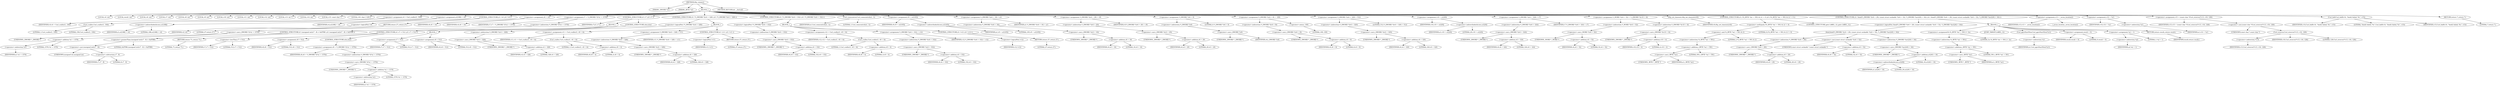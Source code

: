 digraph tftp_connect {  
"1000114" [label = "(METHOD,tftp_connect)" ]
"1000115" [label = "(PARAM,_DWORD *a1)" ]
"1000116" [label = "(PARAM,_BYTE *a2)" ]
"1000117" [label = "(BLOCK,,)" ]
"1000118" [label = "(LOCAL,v4: int)" ]
"1000119" [label = "(LOCAL,result: int)" ]
"1000120" [label = "(LOCAL,v6: int)" ]
"1000121" [label = "(LOCAL,v7: int)" ]
"1000122" [label = "(LOCAL,v8: int)" ]
"1000123" [label = "(LOCAL,v9: int)" ]
"1000124" [label = "(LOCAL,v10: int)" ]
"1000125" [label = "(LOCAL,v11: int)" ]
"1000126" [label = "(LOCAL,v12: int)" ]
"1000127" [label = "(LOCAL,v13: int *)" ]
"1000128" [label = "(LOCAL,v14: int)" ]
"1000129" [label = "(LOCAL,v15: const char *)" ]
"1000130" [label = "(LOCAL,v16: char [ 128 ])" ]
"1000131" [label = "(<operator>.assignment,v4 = Curl_ccalloc(1, 336))" ]
"1000132" [label = "(IDENTIFIER,v4,v4 = Curl_ccalloc(1, 336))" ]
"1000133" [label = "(Curl_ccalloc,Curl_ccalloc(1, 336))" ]
"1000134" [label = "(LITERAL,1,Curl_ccalloc(1, 336))" ]
"1000135" [label = "(LITERAL,336,Curl_ccalloc(1, 336))" ]
"1000136" [label = "(<operator>.assignment,a1[188] = v4)" ]
"1000137" [label = "(<operator>.indirectIndexAccess,a1[188])" ]
"1000138" [label = "(IDENTIFIER,a1,a1[188] = v4)" ]
"1000139" [label = "(LITERAL,188,a1[188] = v4)" ]
"1000140" [label = "(IDENTIFIER,v4,a1[188] = v4)" ]
"1000141" [label = "(CONTROL_STRUCTURE,if ( !v4 ),if ( !v4 ))" ]
"1000142" [label = "(<operator>.logicalNot,!v4)" ]
"1000143" [label = "(IDENTIFIER,v4,!v4)" ]
"1000144" [label = "(RETURN,return 27;,return 27;)" ]
"1000145" [label = "(LITERAL,27,return 27;)" ]
"1000146" [label = "(<operator>.assignment,v6 = v4)" ]
"1000147" [label = "(IDENTIFIER,v6,v6 = v4)" ]
"1000148" [label = "(IDENTIFIER,v4,v6 = v4)" ]
"1000149" [label = "(<operator>.assignment,v7 = *(_DWORD *)(*a1 + 1576))" ]
"1000150" [label = "(IDENTIFIER,v7,v7 = *(_DWORD *)(*a1 + 1576))" ]
"1000151" [label = "(<operator>.indirection,*(_DWORD *)(*a1 + 1576))" ]
"1000152" [label = "(<operator>.cast,(_DWORD *)(*a1 + 1576))" ]
"1000153" [label = "(UNKNOWN,_DWORD *,_DWORD *)" ]
"1000154" [label = "(<operator>.addition,*a1 + 1576)" ]
"1000155" [label = "(<operator>.indirection,*a1)" ]
"1000156" [label = "(IDENTIFIER,a1,*a1 + 1576)" ]
"1000157" [label = "(LITERAL,1576,*a1 + 1576)" ]
"1000158" [label = "(CONTROL_STRUCTURE,if ( v7 ),if ( v7 ))" ]
"1000159" [label = "(IDENTIFIER,v7,if ( v7 ))" ]
"1000160" [label = "(BLOCK,,)" ]
"1000161" [label = "(CONTROL_STRUCTURE,if ( (unsigned int)(v7 - 8) > 0xFFB0 ),if ( (unsigned int)(v7 - 8) > 0xFFB0 ))" ]
"1000162" [label = "(<operator>.greaterThan,(unsigned int)(v7 - 8) > 0xFFB0)" ]
"1000163" [label = "(<operator>.cast,(unsigned int)(v7 - 8))" ]
"1000164" [label = "(UNKNOWN,unsigned int,unsigned int)" ]
"1000165" [label = "(<operator>.subtraction,v7 - 8)" ]
"1000166" [label = "(IDENTIFIER,v7,v7 - 8)" ]
"1000167" [label = "(LITERAL,8,v7 - 8)" ]
"1000168" [label = "(LITERAL,0xFFB0,(unsigned int)(v7 - 8) > 0xFFB0)" ]
"1000169" [label = "(RETURN,return 71;,return 71;)" ]
"1000170" [label = "(LITERAL,71,return 71;)" ]
"1000171" [label = "(CONTROL_STRUCTURE,if ( v7 < 512 ),if ( v7 < 512 ))" ]
"1000172" [label = "(<operator>.lessThan,v7 < 512)" ]
"1000173" [label = "(IDENTIFIER,v7,v7 < 512)" ]
"1000174" [label = "(LITERAL,512,v7 < 512)" ]
"1000175" [label = "(<operator>.assignment,v8 = 512)" ]
"1000176" [label = "(IDENTIFIER,v8,v8 = 512)" ]
"1000177" [label = "(LITERAL,512,v8 = 512)" ]
"1000178" [label = "(CONTROL_STRUCTURE,else,else)" ]
"1000179" [label = "(<operator>.assignment,v8 = *(_DWORD *)(*a1 + 1576))" ]
"1000180" [label = "(IDENTIFIER,v8,v8 = *(_DWORD *)(*a1 + 1576))" ]
"1000181" [label = "(<operator>.indirection,*(_DWORD *)(*a1 + 1576))" ]
"1000182" [label = "(<operator>.cast,(_DWORD *)(*a1 + 1576))" ]
"1000183" [label = "(UNKNOWN,_DWORD *,_DWORD *)" ]
"1000184" [label = "(<operator>.addition,*a1 + 1576)" ]
"1000185" [label = "(<operator>.indirection,*a1)" ]
"1000186" [label = "(IDENTIFIER,a1,*a1 + 1576)" ]
"1000187" [label = "(LITERAL,1576,*a1 + 1576)" ]
"1000188" [label = "(CONTROL_STRUCTURE,else,else)" ]
"1000189" [label = "(BLOCK,,)" ]
"1000190" [label = "(<operator>.assignment,v7 = 512)" ]
"1000191" [label = "(IDENTIFIER,v7,v7 = 512)" ]
"1000192" [label = "(LITERAL,512,v7 = 512)" ]
"1000193" [label = "(<operator>.assignment,v8 = 512)" ]
"1000194" [label = "(IDENTIFIER,v8,v8 = 512)" ]
"1000195" [label = "(LITERAL,512,v8 = 512)" ]
"1000196" [label = "(CONTROL_STRUCTURE,if ( !*(_DWORD *)(v4 + 328) ),if ( !*(_DWORD *)(v4 + 328) ))" ]
"1000197" [label = "(<operator>.logicalNot,!*(_DWORD *)(v4 + 328))" ]
"1000198" [label = "(<operator>.indirection,*(_DWORD *)(v4 + 328))" ]
"1000199" [label = "(<operator>.cast,(_DWORD *)(v4 + 328))" ]
"1000200" [label = "(UNKNOWN,_DWORD *,_DWORD *)" ]
"1000201" [label = "(<operator>.addition,v4 + 328)" ]
"1000202" [label = "(IDENTIFIER,v4,v4 + 328)" ]
"1000203" [label = "(LITERAL,328,v4 + 328)" ]
"1000204" [label = "(BLOCK,,)" ]
"1000205" [label = "(<operator>.assignment,v11 = Curl_ccalloc(1, v8 + 4))" ]
"1000206" [label = "(IDENTIFIER,v11,v11 = Curl_ccalloc(1, v8 + 4))" ]
"1000207" [label = "(Curl_ccalloc,Curl_ccalloc(1, v8 + 4))" ]
"1000208" [label = "(LITERAL,1,Curl_ccalloc(1, v8 + 4))" ]
"1000209" [label = "(<operator>.addition,v8 + 4)" ]
"1000210" [label = "(IDENTIFIER,v8,v8 + 4)" ]
"1000211" [label = "(LITERAL,4,v8 + 4)" ]
"1000212" [label = "(<operator>.assignment,*(_DWORD *)(v6 + 328) = v11)" ]
"1000213" [label = "(<operator>.indirection,*(_DWORD *)(v6 + 328))" ]
"1000214" [label = "(<operator>.cast,(_DWORD *)(v6 + 328))" ]
"1000215" [label = "(UNKNOWN,_DWORD *,_DWORD *)" ]
"1000216" [label = "(<operator>.addition,v6 + 328)" ]
"1000217" [label = "(IDENTIFIER,v6,v6 + 328)" ]
"1000218" [label = "(LITERAL,328,v6 + 328)" ]
"1000219" [label = "(IDENTIFIER,v11,*(_DWORD *)(v6 + 328) = v11)" ]
"1000220" [label = "(CONTROL_STRUCTURE,if ( !v11 ),if ( !v11 ))" ]
"1000221" [label = "(<operator>.logicalNot,!v11)" ]
"1000222" [label = "(IDENTIFIER,v11,!v11)" ]
"1000223" [label = "(RETURN,return 27;,return 27;)" ]
"1000224" [label = "(LITERAL,27,return 27;)" ]
"1000225" [label = "(CONTROL_STRUCTURE,if ( !*(_DWORD *)(v6 + 332) ),if ( !*(_DWORD *)(v6 + 332) ))" ]
"1000226" [label = "(<operator>.logicalNot,!*(_DWORD *)(v6 + 332))" ]
"1000227" [label = "(<operator>.indirection,*(_DWORD *)(v6 + 332))" ]
"1000228" [label = "(<operator>.cast,(_DWORD *)(v6 + 332))" ]
"1000229" [label = "(UNKNOWN,_DWORD *,_DWORD *)" ]
"1000230" [label = "(<operator>.addition,v6 + 332)" ]
"1000231" [label = "(IDENTIFIER,v6,v6 + 332)" ]
"1000232" [label = "(LITERAL,332,v6 + 332)" ]
"1000233" [label = "(BLOCK,,)" ]
"1000234" [label = "(<operator>.assignment,v12 = Curl_ccalloc(1, v8 + 4))" ]
"1000235" [label = "(IDENTIFIER,v12,v12 = Curl_ccalloc(1, v8 + 4))" ]
"1000236" [label = "(Curl_ccalloc,Curl_ccalloc(1, v8 + 4))" ]
"1000237" [label = "(LITERAL,1,Curl_ccalloc(1, v8 + 4))" ]
"1000238" [label = "(<operator>.addition,v8 + 4)" ]
"1000239" [label = "(IDENTIFIER,v8,v8 + 4)" ]
"1000240" [label = "(LITERAL,4,v8 + 4)" ]
"1000241" [label = "(<operator>.assignment,*(_DWORD *)(v6 + 332) = v12)" ]
"1000242" [label = "(<operator>.indirection,*(_DWORD *)(v6 + 332))" ]
"1000243" [label = "(<operator>.cast,(_DWORD *)(v6 + 332))" ]
"1000244" [label = "(UNKNOWN,_DWORD *,_DWORD *)" ]
"1000245" [label = "(<operator>.addition,v6 + 332)" ]
"1000246" [label = "(IDENTIFIER,v6,v6 + 332)" ]
"1000247" [label = "(LITERAL,332,v6 + 332)" ]
"1000248" [label = "(IDENTIFIER,v12,*(_DWORD *)(v6 + 332) = v12)" ]
"1000249" [label = "(CONTROL_STRUCTURE,if ( !v12 ),if ( !v12 ))" ]
"1000250" [label = "(<operator>.logicalNot,!v12)" ]
"1000251" [label = "(IDENTIFIER,v12,!v12)" ]
"1000252" [label = "(RETURN,return 27;,return 27;)" ]
"1000253" [label = "(LITERAL,27,return 27;)" ]
"1000254" [label = "(Curl_conncontrol,Curl_conncontrol(a1, 1))" ]
"1000255" [label = "(IDENTIFIER,a1,Curl_conncontrol(a1, 1))" ]
"1000256" [label = "(LITERAL,1,Curl_conncontrol(a1, 1))" ]
"1000257" [label = "(<operator>.assignment,v9 = a1[105])" ]
"1000258" [label = "(IDENTIFIER,v9,v9 = a1[105])" ]
"1000259" [label = "(<operator>.indirectIndexAccess,a1[105])" ]
"1000260" [label = "(IDENTIFIER,a1,v9 = a1[105])" ]
"1000261" [label = "(LITERAL,105,v9 = a1[105])" ]
"1000262" [label = "(<operator>.assignment,*(_DWORD *)(v6 + 16) = a1)" ]
"1000263" [label = "(<operator>.indirection,*(_DWORD *)(v6 + 16))" ]
"1000264" [label = "(<operator>.cast,(_DWORD *)(v6 + 16))" ]
"1000265" [label = "(UNKNOWN,_DWORD *,_DWORD *)" ]
"1000266" [label = "(<operator>.addition,v6 + 16)" ]
"1000267" [label = "(IDENTIFIER,v6,v6 + 16)" ]
"1000268" [label = "(LITERAL,16,v6 + 16)" ]
"1000269" [label = "(IDENTIFIER,a1,*(_DWORD *)(v6 + 16) = a1)" ]
"1000270" [label = "(<operator>.assignment,*(_DWORD *)(v6 + 20) = v9)" ]
"1000271" [label = "(<operator>.indirection,*(_DWORD *)(v6 + 20))" ]
"1000272" [label = "(<operator>.cast,(_DWORD *)(v6 + 20))" ]
"1000273" [label = "(UNKNOWN,_DWORD *,_DWORD *)" ]
"1000274" [label = "(<operator>.addition,v6 + 20)" ]
"1000275" [label = "(IDENTIFIER,v6,v6 + 20)" ]
"1000276" [label = "(LITERAL,20,v6 + 20)" ]
"1000277" [label = "(IDENTIFIER,v9,*(_DWORD *)(v6 + 20) = v9)" ]
"1000278" [label = "(<operator>.assignment,*(_DWORD *)v6 = 0)" ]
"1000279" [label = "(<operator>.indirection,*(_DWORD *)v6)" ]
"1000280" [label = "(<operator>.cast,(_DWORD *)v6)" ]
"1000281" [label = "(UNKNOWN,_DWORD *,_DWORD *)" ]
"1000282" [label = "(IDENTIFIER,v6,(_DWORD *)v6)" ]
"1000283" [label = "(LITERAL,0,*(_DWORD *)v6 = 0)" ]
"1000284" [label = "(<operator>.assignment,*(_DWORD *)(v6 + 8) = -100)" ]
"1000285" [label = "(<operator>.indirection,*(_DWORD *)(v6 + 8))" ]
"1000286" [label = "(<operator>.cast,(_DWORD *)(v6 + 8))" ]
"1000287" [label = "(UNKNOWN,_DWORD *,_DWORD *)" ]
"1000288" [label = "(<operator>.addition,v6 + 8)" ]
"1000289" [label = "(IDENTIFIER,v6,v6 + 8)" ]
"1000290" [label = "(LITERAL,8,v6 + 8)" ]
"1000291" [label = "(<operator>.minus,-100)" ]
"1000292" [label = "(LITERAL,100,-100)" ]
"1000293" [label = "(<operator>.assignment,*(_DWORD *)(v6 + 320) = 512)" ]
"1000294" [label = "(<operator>.indirection,*(_DWORD *)(v6 + 320))" ]
"1000295" [label = "(<operator>.cast,(_DWORD *)(v6 + 320))" ]
"1000296" [label = "(UNKNOWN,_DWORD *,_DWORD *)" ]
"1000297" [label = "(<operator>.addition,v6 + 320)" ]
"1000298" [label = "(IDENTIFIER,v6,v6 + 320)" ]
"1000299" [label = "(LITERAL,320,v6 + 320)" ]
"1000300" [label = "(LITERAL,512,*(_DWORD *)(v6 + 320) = 512)" ]
"1000301" [label = "(<operator>.assignment,v10 = a1[20])" ]
"1000302" [label = "(IDENTIFIER,v10,v10 = a1[20])" ]
"1000303" [label = "(<operator>.indirectIndexAccess,a1[20])" ]
"1000304" [label = "(IDENTIFIER,a1,v10 = a1[20])" ]
"1000305" [label = "(LITERAL,20,v10 = a1[20])" ]
"1000306" [label = "(<operator>.assignment,*(_DWORD *)(v6 + 324) = v7)" ]
"1000307" [label = "(<operator>.indirection,*(_DWORD *)(v6 + 324))" ]
"1000308" [label = "(<operator>.cast,(_DWORD *)(v6 + 324))" ]
"1000309" [label = "(UNKNOWN,_DWORD *,_DWORD *)" ]
"1000310" [label = "(<operator>.addition,v6 + 324)" ]
"1000311" [label = "(IDENTIFIER,v6,v6 + 324)" ]
"1000312" [label = "(LITERAL,324,v6 + 324)" ]
"1000313" [label = "(IDENTIFIER,v7,*(_DWORD *)(v6 + 324) = v7)" ]
"1000314" [label = "(<operator>.assignment,*(_WORD *)(v6 + 52) = *(_DWORD *)(v10 + 4))" ]
"1000315" [label = "(<operator>.indirection,*(_WORD *)(v6 + 52))" ]
"1000316" [label = "(<operator>.cast,(_WORD *)(v6 + 52))" ]
"1000317" [label = "(UNKNOWN,_WORD *,_WORD *)" ]
"1000318" [label = "(<operator>.addition,v6 + 52)" ]
"1000319" [label = "(IDENTIFIER,v6,v6 + 52)" ]
"1000320" [label = "(LITERAL,52,v6 + 52)" ]
"1000321" [label = "(<operator>.indirection,*(_DWORD *)(v10 + 4))" ]
"1000322" [label = "(<operator>.cast,(_DWORD *)(v10 + 4))" ]
"1000323" [label = "(UNKNOWN,_DWORD *,_DWORD *)" ]
"1000324" [label = "(<operator>.addition,v10 + 4)" ]
"1000325" [label = "(IDENTIFIER,v10,v10 + 4)" ]
"1000326" [label = "(LITERAL,4,v10 + 4)" ]
"1000327" [label = "(tftp_set_timeouts,tftp_set_timeouts(v6))" ]
"1000328" [label = "(IDENTIFIER,v6,tftp_set_timeouts(v6))" ]
"1000329" [label = "(CONTROL_STRUCTURE,if ( (*((_BYTE *)a1 + 591) & 2) != 0 ),if ( (*((_BYTE *)a1 + 591) & 2) != 0 ))" ]
"1000330" [label = "(<operator>.notEquals,(*((_BYTE *)a1 + 591) & 2) != 0)" ]
"1000331" [label = "(<operator>.and,*((_BYTE *)a1 + 591) & 2)" ]
"1000332" [label = "(<operator>.indirection,*((_BYTE *)a1 + 591))" ]
"1000333" [label = "(<operator>.addition,(_BYTE *)a1 + 591)" ]
"1000334" [label = "(<operator>.cast,(_BYTE *)a1)" ]
"1000335" [label = "(UNKNOWN,_BYTE *,_BYTE *)" ]
"1000336" [label = "(IDENTIFIER,a1,(_BYTE *)a1)" ]
"1000337" [label = "(LITERAL,591,(_BYTE *)a1 + 591)" ]
"1000338" [label = "(LITERAL,2,*((_BYTE *)a1 + 591) & 2)" ]
"1000339" [label = "(LITERAL,0,(*((_BYTE *)a1 + 591) & 2) != 0)" ]
"1000340" [label = "(CONTROL_STRUCTURE,goto LABEL_12;,goto LABEL_12;)" ]
"1000341" [label = "(CONTROL_STRUCTURE,if ( !bind(*(_DWORD *)(v6 + 20), (const struct sockaddr *)(v6 + 52), *(_DWORD *)(a1[20] + 16)) ),if ( !bind(*(_DWORD *)(v6 + 20), (const struct sockaddr *)(v6 + 52), *(_DWORD *)(a1[20] + 16)) ))" ]
"1000342" [label = "(<operator>.logicalNot,!bind(*(_DWORD *)(v6 + 20), (const struct sockaddr *)(v6 + 52), *(_DWORD *)(a1[20] + 16)))" ]
"1000343" [label = "(bind,bind(*(_DWORD *)(v6 + 20), (const struct sockaddr *)(v6 + 52), *(_DWORD *)(a1[20] + 16)))" ]
"1000344" [label = "(<operator>.indirection,*(_DWORD *)(v6 + 20))" ]
"1000345" [label = "(<operator>.cast,(_DWORD *)(v6 + 20))" ]
"1000346" [label = "(UNKNOWN,_DWORD *,_DWORD *)" ]
"1000347" [label = "(<operator>.addition,v6 + 20)" ]
"1000348" [label = "(IDENTIFIER,v6,v6 + 20)" ]
"1000349" [label = "(LITERAL,20,v6 + 20)" ]
"1000350" [label = "(<operator>.cast,(const struct sockaddr *)(v6 + 52))" ]
"1000351" [label = "(UNKNOWN,const struct sockaddr *,const struct sockaddr *)" ]
"1000352" [label = "(<operator>.addition,v6 + 52)" ]
"1000353" [label = "(IDENTIFIER,v6,v6 + 52)" ]
"1000354" [label = "(LITERAL,52,v6 + 52)" ]
"1000355" [label = "(<operator>.indirection,*(_DWORD *)(a1[20] + 16))" ]
"1000356" [label = "(<operator>.cast,(_DWORD *)(a1[20] + 16))" ]
"1000357" [label = "(UNKNOWN,_DWORD *,_DWORD *)" ]
"1000358" [label = "(<operator>.addition,a1[20] + 16)" ]
"1000359" [label = "(<operator>.indirectIndexAccess,a1[20])" ]
"1000360" [label = "(IDENTIFIER,a1,a1[20] + 16)" ]
"1000361" [label = "(LITERAL,20,a1[20] + 16)" ]
"1000362" [label = "(LITERAL,16,a1[20] + 16)" ]
"1000363" [label = "(BLOCK,,)" ]
"1000364" [label = "(<operators>.assignmentOr,*((_BYTE *)a1 + 591) |= 2u)" ]
"1000365" [label = "(<operator>.indirection,*((_BYTE *)a1 + 591))" ]
"1000366" [label = "(<operator>.addition,(_BYTE *)a1 + 591)" ]
"1000367" [label = "(<operator>.cast,(_BYTE *)a1)" ]
"1000368" [label = "(UNKNOWN,_BYTE *,_BYTE *)" ]
"1000369" [label = "(IDENTIFIER,a1,(_BYTE *)a1)" ]
"1000370" [label = "(LITERAL,591,(_BYTE *)a1 + 591)" ]
"1000371" [label = "(LITERAL,2u,*((_BYTE *)a1 + 591) |= 2u)" ]
"1000372" [label = "(JUMP_TARGET,LABEL_12)" ]
"1000373" [label = "(Curl_pgrsStartNow,Curl_pgrsStartNow(*a1))" ]
"1000374" [label = "(<operator>.indirection,*a1)" ]
"1000375" [label = "(IDENTIFIER,a1,Curl_pgrsStartNow(*a1))" ]
"1000376" [label = "(<operator>.assignment,result = 0)" ]
"1000377" [label = "(IDENTIFIER,result,result = 0)" ]
"1000378" [label = "(LITERAL,0,result = 0)" ]
"1000379" [label = "(<operator>.assignment,*a2 = 1)" ]
"1000380" [label = "(<operator>.indirection,*a2)" ]
"1000381" [label = "(IDENTIFIER,a2,*a2 = 1)" ]
"1000382" [label = "(LITERAL,1,*a2 = 1)" ]
"1000383" [label = "(RETURN,return result;,return result;)" ]
"1000384" [label = "(IDENTIFIER,result,return result;)" ]
"1000385" [label = "(<operator>.assignment,v13 = _errno_location())" ]
"1000386" [label = "(IDENTIFIER,v13,v13 = _errno_location())" ]
"1000387" [label = "(_errno_location,_errno_location())" ]
"1000388" [label = "(<operator>.assignment,v14 = *a1)" ]
"1000389" [label = "(IDENTIFIER,v14,v14 = *a1)" ]
"1000390" [label = "(<operator>.indirection,*a1)" ]
"1000391" [label = "(IDENTIFIER,a1,v14 = *a1)" ]
"1000392" [label = "(<operator>.assignment,v15 = (const char *)Curl_strerror(*v13, v16, 128))" ]
"1000393" [label = "(IDENTIFIER,v15,v15 = (const char *)Curl_strerror(*v13, v16, 128))" ]
"1000394" [label = "(<operator>.cast,(const char *)Curl_strerror(*v13, v16, 128))" ]
"1000395" [label = "(UNKNOWN,const char *,const char *)" ]
"1000396" [label = "(Curl_strerror,Curl_strerror(*v13, v16, 128))" ]
"1000397" [label = "(<operator>.indirection,*v13)" ]
"1000398" [label = "(IDENTIFIER,v13,Curl_strerror(*v13, v16, 128))" ]
"1000399" [label = "(IDENTIFIER,v16,Curl_strerror(*v13, v16, 128))" ]
"1000400" [label = "(LITERAL,128,Curl_strerror(*v13, v16, 128))" ]
"1000401" [label = "(Curl_failf,Curl_failf(v14, \"bind() failed; %s\", v15))" ]
"1000402" [label = "(IDENTIFIER,v14,Curl_failf(v14, \"bind() failed; %s\", v15))" ]
"1000403" [label = "(LITERAL,\"bind() failed; %s\",Curl_failf(v14, \"bind() failed; %s\", v15))" ]
"1000404" [label = "(IDENTIFIER,v15,Curl_failf(v14, \"bind() failed; %s\", v15))" ]
"1000405" [label = "(RETURN,return 7;,return 7;)" ]
"1000406" [label = "(LITERAL,7,return 7;)" ]
"1000407" [label = "(METHOD_RETURN,int __fastcall)" ]
  "1000114" -> "1000115" 
  "1000114" -> "1000116" 
  "1000114" -> "1000117" 
  "1000114" -> "1000407" 
  "1000117" -> "1000118" 
  "1000117" -> "1000119" 
  "1000117" -> "1000120" 
  "1000117" -> "1000121" 
  "1000117" -> "1000122" 
  "1000117" -> "1000123" 
  "1000117" -> "1000124" 
  "1000117" -> "1000125" 
  "1000117" -> "1000126" 
  "1000117" -> "1000127" 
  "1000117" -> "1000128" 
  "1000117" -> "1000129" 
  "1000117" -> "1000130" 
  "1000117" -> "1000131" 
  "1000117" -> "1000136" 
  "1000117" -> "1000141" 
  "1000117" -> "1000146" 
  "1000117" -> "1000149" 
  "1000117" -> "1000158" 
  "1000117" -> "1000196" 
  "1000117" -> "1000225" 
  "1000117" -> "1000254" 
  "1000117" -> "1000257" 
  "1000117" -> "1000262" 
  "1000117" -> "1000270" 
  "1000117" -> "1000278" 
  "1000117" -> "1000284" 
  "1000117" -> "1000293" 
  "1000117" -> "1000301" 
  "1000117" -> "1000306" 
  "1000117" -> "1000314" 
  "1000117" -> "1000327" 
  "1000117" -> "1000329" 
  "1000117" -> "1000341" 
  "1000117" -> "1000385" 
  "1000117" -> "1000388" 
  "1000117" -> "1000392" 
  "1000117" -> "1000401" 
  "1000117" -> "1000405" 
  "1000131" -> "1000132" 
  "1000131" -> "1000133" 
  "1000133" -> "1000134" 
  "1000133" -> "1000135" 
  "1000136" -> "1000137" 
  "1000136" -> "1000140" 
  "1000137" -> "1000138" 
  "1000137" -> "1000139" 
  "1000141" -> "1000142" 
  "1000141" -> "1000144" 
  "1000142" -> "1000143" 
  "1000144" -> "1000145" 
  "1000146" -> "1000147" 
  "1000146" -> "1000148" 
  "1000149" -> "1000150" 
  "1000149" -> "1000151" 
  "1000151" -> "1000152" 
  "1000152" -> "1000153" 
  "1000152" -> "1000154" 
  "1000154" -> "1000155" 
  "1000154" -> "1000157" 
  "1000155" -> "1000156" 
  "1000158" -> "1000159" 
  "1000158" -> "1000160" 
  "1000158" -> "1000188" 
  "1000160" -> "1000161" 
  "1000160" -> "1000171" 
  "1000161" -> "1000162" 
  "1000161" -> "1000169" 
  "1000162" -> "1000163" 
  "1000162" -> "1000168" 
  "1000163" -> "1000164" 
  "1000163" -> "1000165" 
  "1000165" -> "1000166" 
  "1000165" -> "1000167" 
  "1000169" -> "1000170" 
  "1000171" -> "1000172" 
  "1000171" -> "1000175" 
  "1000171" -> "1000178" 
  "1000172" -> "1000173" 
  "1000172" -> "1000174" 
  "1000175" -> "1000176" 
  "1000175" -> "1000177" 
  "1000178" -> "1000179" 
  "1000179" -> "1000180" 
  "1000179" -> "1000181" 
  "1000181" -> "1000182" 
  "1000182" -> "1000183" 
  "1000182" -> "1000184" 
  "1000184" -> "1000185" 
  "1000184" -> "1000187" 
  "1000185" -> "1000186" 
  "1000188" -> "1000189" 
  "1000189" -> "1000190" 
  "1000189" -> "1000193" 
  "1000190" -> "1000191" 
  "1000190" -> "1000192" 
  "1000193" -> "1000194" 
  "1000193" -> "1000195" 
  "1000196" -> "1000197" 
  "1000196" -> "1000204" 
  "1000197" -> "1000198" 
  "1000198" -> "1000199" 
  "1000199" -> "1000200" 
  "1000199" -> "1000201" 
  "1000201" -> "1000202" 
  "1000201" -> "1000203" 
  "1000204" -> "1000205" 
  "1000204" -> "1000212" 
  "1000204" -> "1000220" 
  "1000205" -> "1000206" 
  "1000205" -> "1000207" 
  "1000207" -> "1000208" 
  "1000207" -> "1000209" 
  "1000209" -> "1000210" 
  "1000209" -> "1000211" 
  "1000212" -> "1000213" 
  "1000212" -> "1000219" 
  "1000213" -> "1000214" 
  "1000214" -> "1000215" 
  "1000214" -> "1000216" 
  "1000216" -> "1000217" 
  "1000216" -> "1000218" 
  "1000220" -> "1000221" 
  "1000220" -> "1000223" 
  "1000221" -> "1000222" 
  "1000223" -> "1000224" 
  "1000225" -> "1000226" 
  "1000225" -> "1000233" 
  "1000226" -> "1000227" 
  "1000227" -> "1000228" 
  "1000228" -> "1000229" 
  "1000228" -> "1000230" 
  "1000230" -> "1000231" 
  "1000230" -> "1000232" 
  "1000233" -> "1000234" 
  "1000233" -> "1000241" 
  "1000233" -> "1000249" 
  "1000234" -> "1000235" 
  "1000234" -> "1000236" 
  "1000236" -> "1000237" 
  "1000236" -> "1000238" 
  "1000238" -> "1000239" 
  "1000238" -> "1000240" 
  "1000241" -> "1000242" 
  "1000241" -> "1000248" 
  "1000242" -> "1000243" 
  "1000243" -> "1000244" 
  "1000243" -> "1000245" 
  "1000245" -> "1000246" 
  "1000245" -> "1000247" 
  "1000249" -> "1000250" 
  "1000249" -> "1000252" 
  "1000250" -> "1000251" 
  "1000252" -> "1000253" 
  "1000254" -> "1000255" 
  "1000254" -> "1000256" 
  "1000257" -> "1000258" 
  "1000257" -> "1000259" 
  "1000259" -> "1000260" 
  "1000259" -> "1000261" 
  "1000262" -> "1000263" 
  "1000262" -> "1000269" 
  "1000263" -> "1000264" 
  "1000264" -> "1000265" 
  "1000264" -> "1000266" 
  "1000266" -> "1000267" 
  "1000266" -> "1000268" 
  "1000270" -> "1000271" 
  "1000270" -> "1000277" 
  "1000271" -> "1000272" 
  "1000272" -> "1000273" 
  "1000272" -> "1000274" 
  "1000274" -> "1000275" 
  "1000274" -> "1000276" 
  "1000278" -> "1000279" 
  "1000278" -> "1000283" 
  "1000279" -> "1000280" 
  "1000280" -> "1000281" 
  "1000280" -> "1000282" 
  "1000284" -> "1000285" 
  "1000284" -> "1000291" 
  "1000285" -> "1000286" 
  "1000286" -> "1000287" 
  "1000286" -> "1000288" 
  "1000288" -> "1000289" 
  "1000288" -> "1000290" 
  "1000291" -> "1000292" 
  "1000293" -> "1000294" 
  "1000293" -> "1000300" 
  "1000294" -> "1000295" 
  "1000295" -> "1000296" 
  "1000295" -> "1000297" 
  "1000297" -> "1000298" 
  "1000297" -> "1000299" 
  "1000301" -> "1000302" 
  "1000301" -> "1000303" 
  "1000303" -> "1000304" 
  "1000303" -> "1000305" 
  "1000306" -> "1000307" 
  "1000306" -> "1000313" 
  "1000307" -> "1000308" 
  "1000308" -> "1000309" 
  "1000308" -> "1000310" 
  "1000310" -> "1000311" 
  "1000310" -> "1000312" 
  "1000314" -> "1000315" 
  "1000314" -> "1000321" 
  "1000315" -> "1000316" 
  "1000316" -> "1000317" 
  "1000316" -> "1000318" 
  "1000318" -> "1000319" 
  "1000318" -> "1000320" 
  "1000321" -> "1000322" 
  "1000322" -> "1000323" 
  "1000322" -> "1000324" 
  "1000324" -> "1000325" 
  "1000324" -> "1000326" 
  "1000327" -> "1000328" 
  "1000329" -> "1000330" 
  "1000329" -> "1000340" 
  "1000330" -> "1000331" 
  "1000330" -> "1000339" 
  "1000331" -> "1000332" 
  "1000331" -> "1000338" 
  "1000332" -> "1000333" 
  "1000333" -> "1000334" 
  "1000333" -> "1000337" 
  "1000334" -> "1000335" 
  "1000334" -> "1000336" 
  "1000341" -> "1000342" 
  "1000341" -> "1000363" 
  "1000342" -> "1000343" 
  "1000343" -> "1000344" 
  "1000343" -> "1000350" 
  "1000343" -> "1000355" 
  "1000344" -> "1000345" 
  "1000345" -> "1000346" 
  "1000345" -> "1000347" 
  "1000347" -> "1000348" 
  "1000347" -> "1000349" 
  "1000350" -> "1000351" 
  "1000350" -> "1000352" 
  "1000352" -> "1000353" 
  "1000352" -> "1000354" 
  "1000355" -> "1000356" 
  "1000356" -> "1000357" 
  "1000356" -> "1000358" 
  "1000358" -> "1000359" 
  "1000358" -> "1000362" 
  "1000359" -> "1000360" 
  "1000359" -> "1000361" 
  "1000363" -> "1000364" 
  "1000363" -> "1000372" 
  "1000363" -> "1000373" 
  "1000363" -> "1000376" 
  "1000363" -> "1000379" 
  "1000363" -> "1000383" 
  "1000364" -> "1000365" 
  "1000364" -> "1000371" 
  "1000365" -> "1000366" 
  "1000366" -> "1000367" 
  "1000366" -> "1000370" 
  "1000367" -> "1000368" 
  "1000367" -> "1000369" 
  "1000373" -> "1000374" 
  "1000374" -> "1000375" 
  "1000376" -> "1000377" 
  "1000376" -> "1000378" 
  "1000379" -> "1000380" 
  "1000379" -> "1000382" 
  "1000380" -> "1000381" 
  "1000383" -> "1000384" 
  "1000385" -> "1000386" 
  "1000385" -> "1000387" 
  "1000388" -> "1000389" 
  "1000388" -> "1000390" 
  "1000390" -> "1000391" 
  "1000392" -> "1000393" 
  "1000392" -> "1000394" 
  "1000394" -> "1000395" 
  "1000394" -> "1000396" 
  "1000396" -> "1000397" 
  "1000396" -> "1000399" 
  "1000396" -> "1000400" 
  "1000397" -> "1000398" 
  "1000401" -> "1000402" 
  "1000401" -> "1000403" 
  "1000401" -> "1000404" 
  "1000405" -> "1000406" 
}
